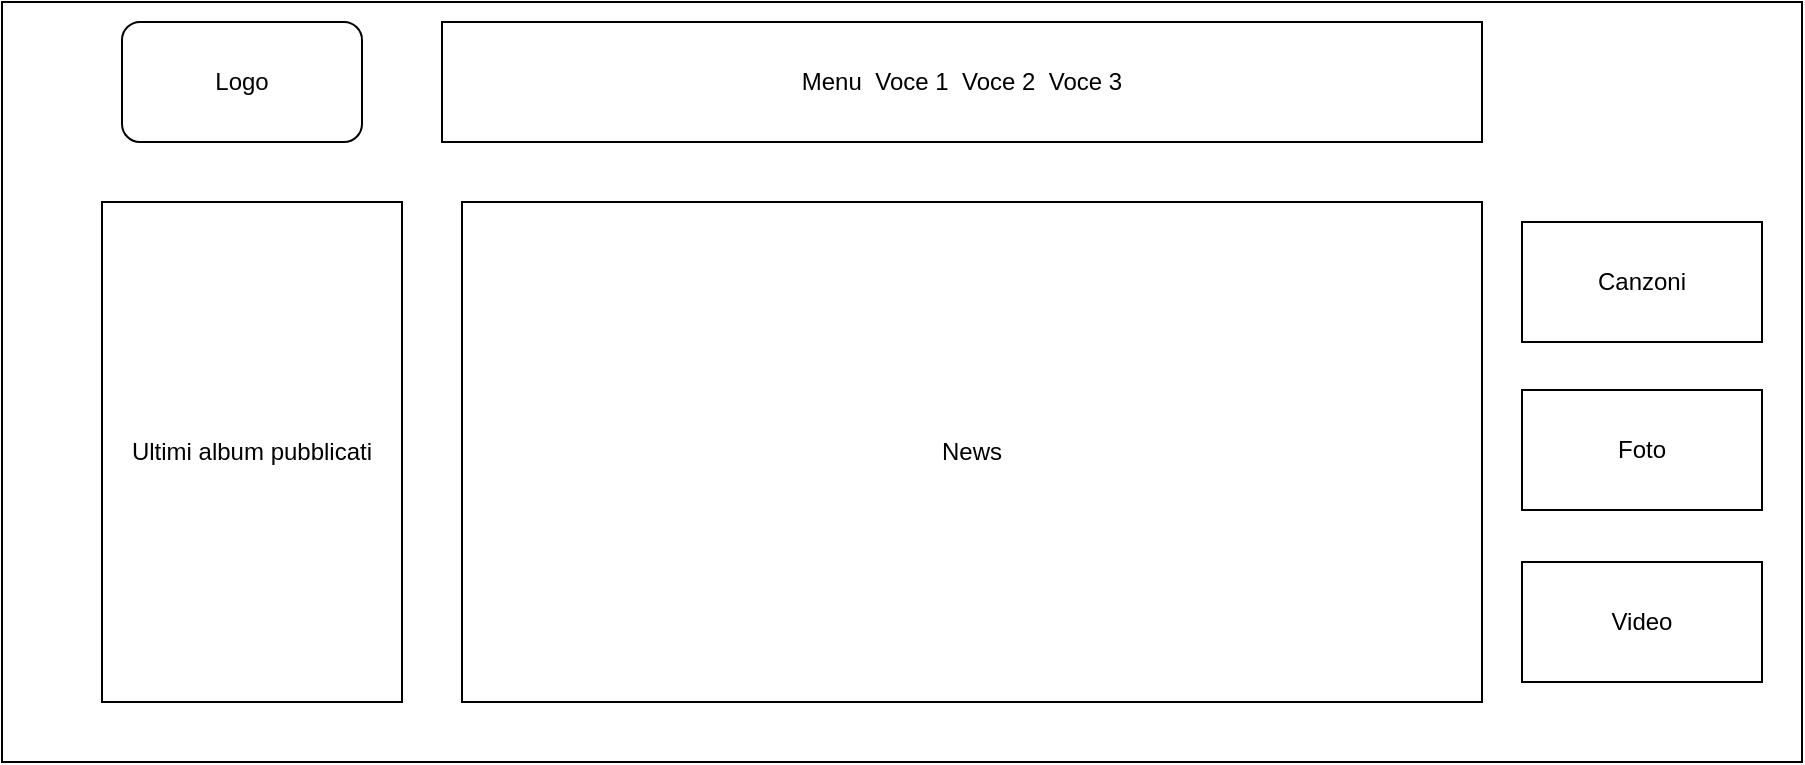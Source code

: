 <mxfile version="16.6.1" type="github">
  <diagram id="R2lEEEUBdFMjLlhIrx00" name="Page-1">
    <mxGraphModel dx="946" dy="508" grid="1" gridSize="10" guides="1" tooltips="1" connect="1" arrows="1" fold="1" page="1" pageScale="1" pageWidth="850" pageHeight="1100" math="0" shadow="0" extFonts="Permanent Marker^https://fonts.googleapis.com/css?family=Permanent+Marker">
      <root>
        <mxCell id="0" />
        <mxCell id="1" parent="0" />
        <mxCell id="gPxDvfnhMt3YRxtjNF3b-2" value="" style="rounded=0;whiteSpace=wrap;html=1;" parent="1" vertex="1">
          <mxGeometry x="190" y="70" width="900" height="380" as="geometry" />
        </mxCell>
        <mxCell id="gPxDvfnhMt3YRxtjNF3b-3" value="Logo" style="rounded=1;whiteSpace=wrap;html=1;" parent="1" vertex="1">
          <mxGeometry x="250" y="80" width="120" height="60" as="geometry" />
        </mxCell>
        <mxCell id="gPxDvfnhMt3YRxtjNF3b-5" value="Menu&lt;span style=&quot;white-space: pre&quot;&gt; &lt;/span&gt;&lt;span style=&quot;white-space: pre&quot;&gt; &lt;/span&gt;Voce 1&lt;span style=&quot;white-space: pre&quot;&gt; &lt;/span&gt;&lt;span style=&quot;white-space: pre&quot;&gt; &lt;/span&gt;Voce 2&lt;span style=&quot;white-space: pre&quot;&gt; &lt;/span&gt;&lt;span style=&quot;white-space: pre&quot;&gt; &lt;/span&gt;Voce 3" style="rounded=0;whiteSpace=wrap;html=1;" parent="1" vertex="1">
          <mxGeometry x="410" y="80" width="520" height="60" as="geometry" />
        </mxCell>
        <mxCell id="gPxDvfnhMt3YRxtjNF3b-6" value="Ultimi album pubblicati" style="rounded=0;whiteSpace=wrap;html=1;" parent="1" vertex="1">
          <mxGeometry x="240" y="170" width="150" height="250" as="geometry" />
        </mxCell>
        <mxCell id="gPxDvfnhMt3YRxtjNF3b-7" value="News" style="rounded=0;whiteSpace=wrap;html=1;" parent="1" vertex="1">
          <mxGeometry x="420" y="170" width="510" height="250" as="geometry" />
        </mxCell>
        <mxCell id="gPxDvfnhMt3YRxtjNF3b-8" value="Canzoni" style="rounded=0;whiteSpace=wrap;html=1;" parent="1" vertex="1">
          <mxGeometry x="950" y="180" width="120" height="60" as="geometry" />
        </mxCell>
        <mxCell id="gPxDvfnhMt3YRxtjNF3b-9" value="Foto" style="rounded=0;whiteSpace=wrap;html=1;" parent="1" vertex="1">
          <mxGeometry x="950" y="264" width="120" height="60" as="geometry" />
        </mxCell>
        <mxCell id="gPxDvfnhMt3YRxtjNF3b-10" value="Video" style="rounded=0;whiteSpace=wrap;html=1;" parent="1" vertex="1">
          <mxGeometry x="950" y="350" width="120" height="60" as="geometry" />
        </mxCell>
      </root>
    </mxGraphModel>
  </diagram>
</mxfile>

